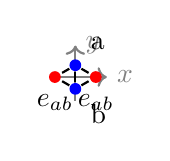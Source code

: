 \begin{tikzpicture}[axis/.style={->,gray},thick]
  \draw[axis] (-0.3, 0) -- (0.4, 0) node [right] {$x$};
  \draw[axis] (0, -0.3) -- (0, 0.4) node [right] {$y$};

  \node[draw=none,shape=circle,fill=blue, inner sep=1.5pt, label={45:a}] (v1) at (0,0.15){};
  \node[draw=none,shape=circle,fill=blue, inner sep=1.5pt, label={-45:b}] (v2) at (0,-0.15){};
  \node[draw=none,shape=circle,fill=red, inner sep=1.5pt, label={below:$e_{ab}$}]  (v3) at ({sqrt(3)/2*0.3}, 0){};
  \node[draw=none,shape=circle,fill=red, inner sep=1.5pt, label={below:$e_{ab}$}]  (v4) at (-{sqrt(3)/2*0.3}, 0){};

  \draw (v1) -- (v2);
  \draw[dashed] (v1) -- (v3);
  \draw[dashed] (v2) -- (v3);
  \draw[dashed] (v1) -- (v4);
  \draw[dashed] (v2) -- (v4);
\end{tikzpicture}

%%% Local Variables:
%%% mode: latex
%%% TeX-master: "../../main"
%%% End:

